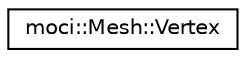 digraph "Graphical Class Hierarchy"
{
 // INTERACTIVE_SVG=YES
  edge [fontname="Helvetica",fontsize="10",labelfontname="Helvetica",labelfontsize="10"];
  node [fontname="Helvetica",fontsize="10",shape=record];
  rankdir="LR";
  Node0 [label="moci::Mesh::Vertex",height=0.2,width=0.4,color="black", fillcolor="white", style="filled",URL="$structmoci_1_1Mesh_1_1Vertex.html"];
}
